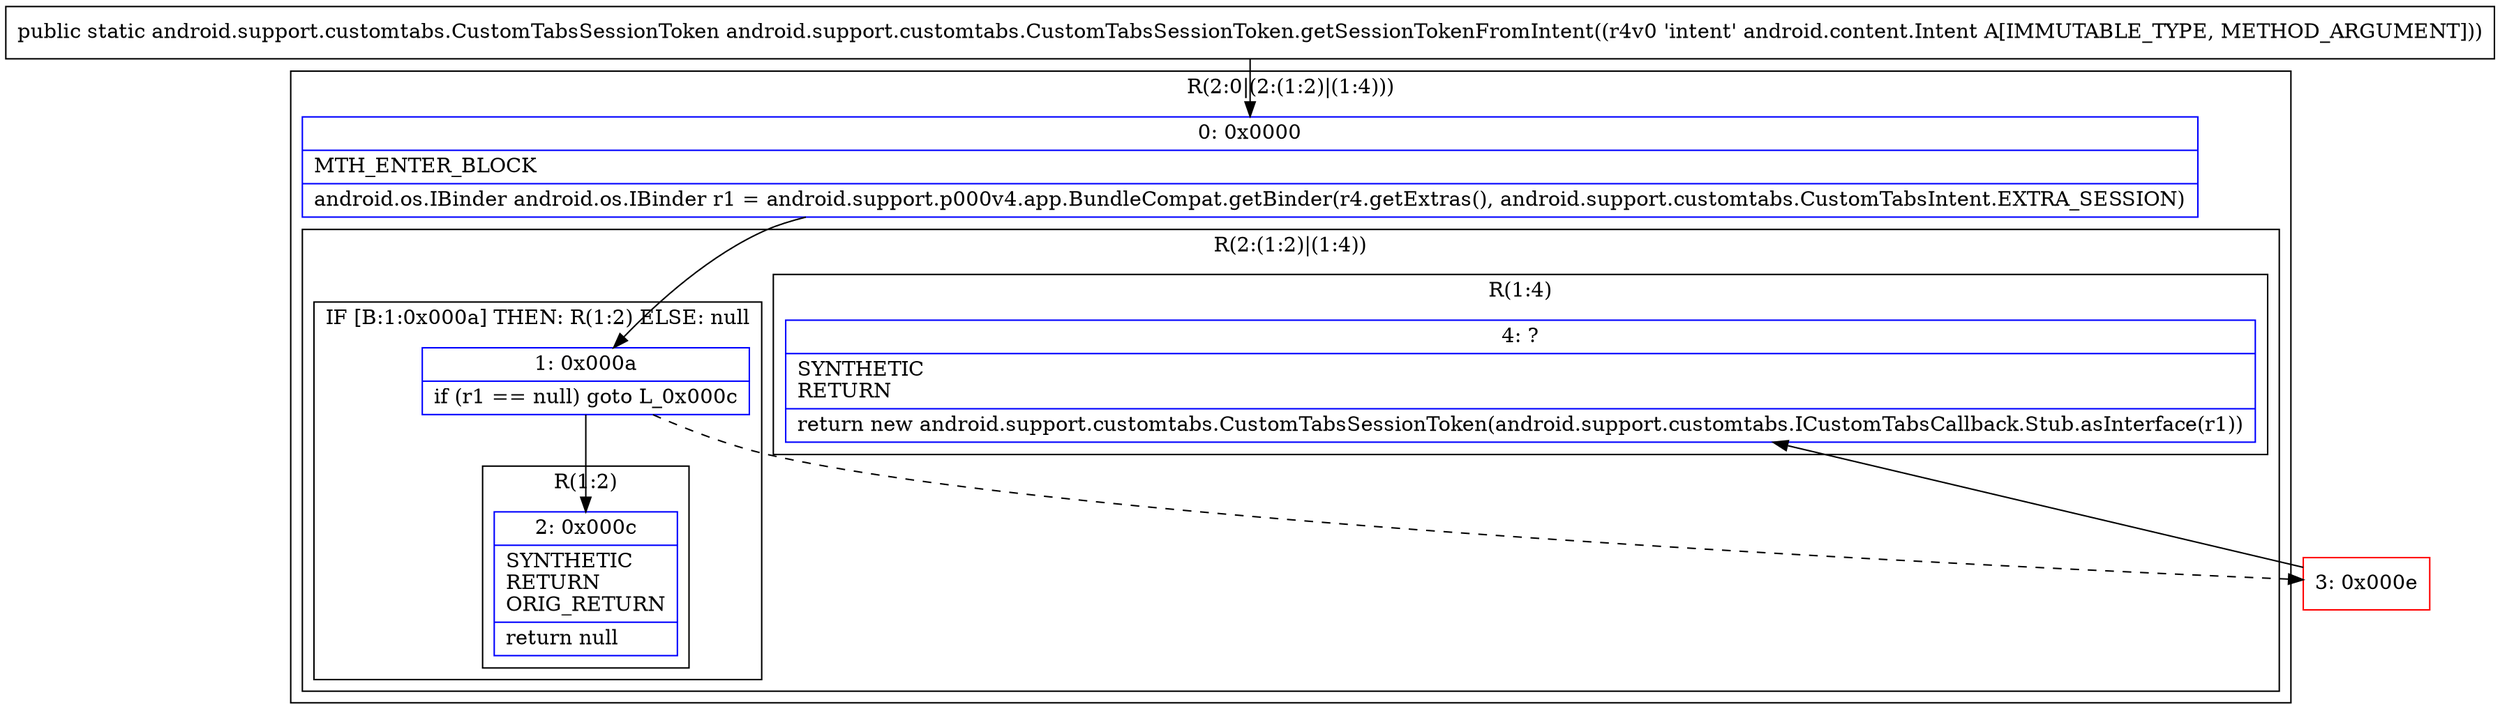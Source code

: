 digraph "CFG forandroid.support.customtabs.CustomTabsSessionToken.getSessionTokenFromIntent(Landroid\/content\/Intent;)Landroid\/support\/customtabs\/CustomTabsSessionToken;" {
subgraph cluster_Region_40705060 {
label = "R(2:0|(2:(1:2)|(1:4)))";
node [shape=record,color=blue];
Node_0 [shape=record,label="{0\:\ 0x0000|MTH_ENTER_BLOCK\l|android.os.IBinder android.os.IBinder r1 = android.support.p000v4.app.BundleCompat.getBinder(r4.getExtras(), android.support.customtabs.CustomTabsIntent.EXTRA_SESSION)\l}"];
subgraph cluster_Region_1840482317 {
label = "R(2:(1:2)|(1:4))";
node [shape=record,color=blue];
subgraph cluster_IfRegion_424743273 {
label = "IF [B:1:0x000a] THEN: R(1:2) ELSE: null";
node [shape=record,color=blue];
Node_1 [shape=record,label="{1\:\ 0x000a|if (r1 == null) goto L_0x000c\l}"];
subgraph cluster_Region_605867282 {
label = "R(1:2)";
node [shape=record,color=blue];
Node_2 [shape=record,label="{2\:\ 0x000c|SYNTHETIC\lRETURN\lORIG_RETURN\l|return null\l}"];
}
}
subgraph cluster_Region_927774215 {
label = "R(1:4)";
node [shape=record,color=blue];
Node_4 [shape=record,label="{4\:\ ?|SYNTHETIC\lRETURN\l|return new android.support.customtabs.CustomTabsSessionToken(android.support.customtabs.ICustomTabsCallback.Stub.asInterface(r1))\l}"];
}
}
}
Node_3 [shape=record,color=red,label="{3\:\ 0x000e}"];
MethodNode[shape=record,label="{public static android.support.customtabs.CustomTabsSessionToken android.support.customtabs.CustomTabsSessionToken.getSessionTokenFromIntent((r4v0 'intent' android.content.Intent A[IMMUTABLE_TYPE, METHOD_ARGUMENT])) }"];
MethodNode -> Node_0;
Node_0 -> Node_1;
Node_1 -> Node_2;
Node_1 -> Node_3[style=dashed];
Node_3 -> Node_4;
}

